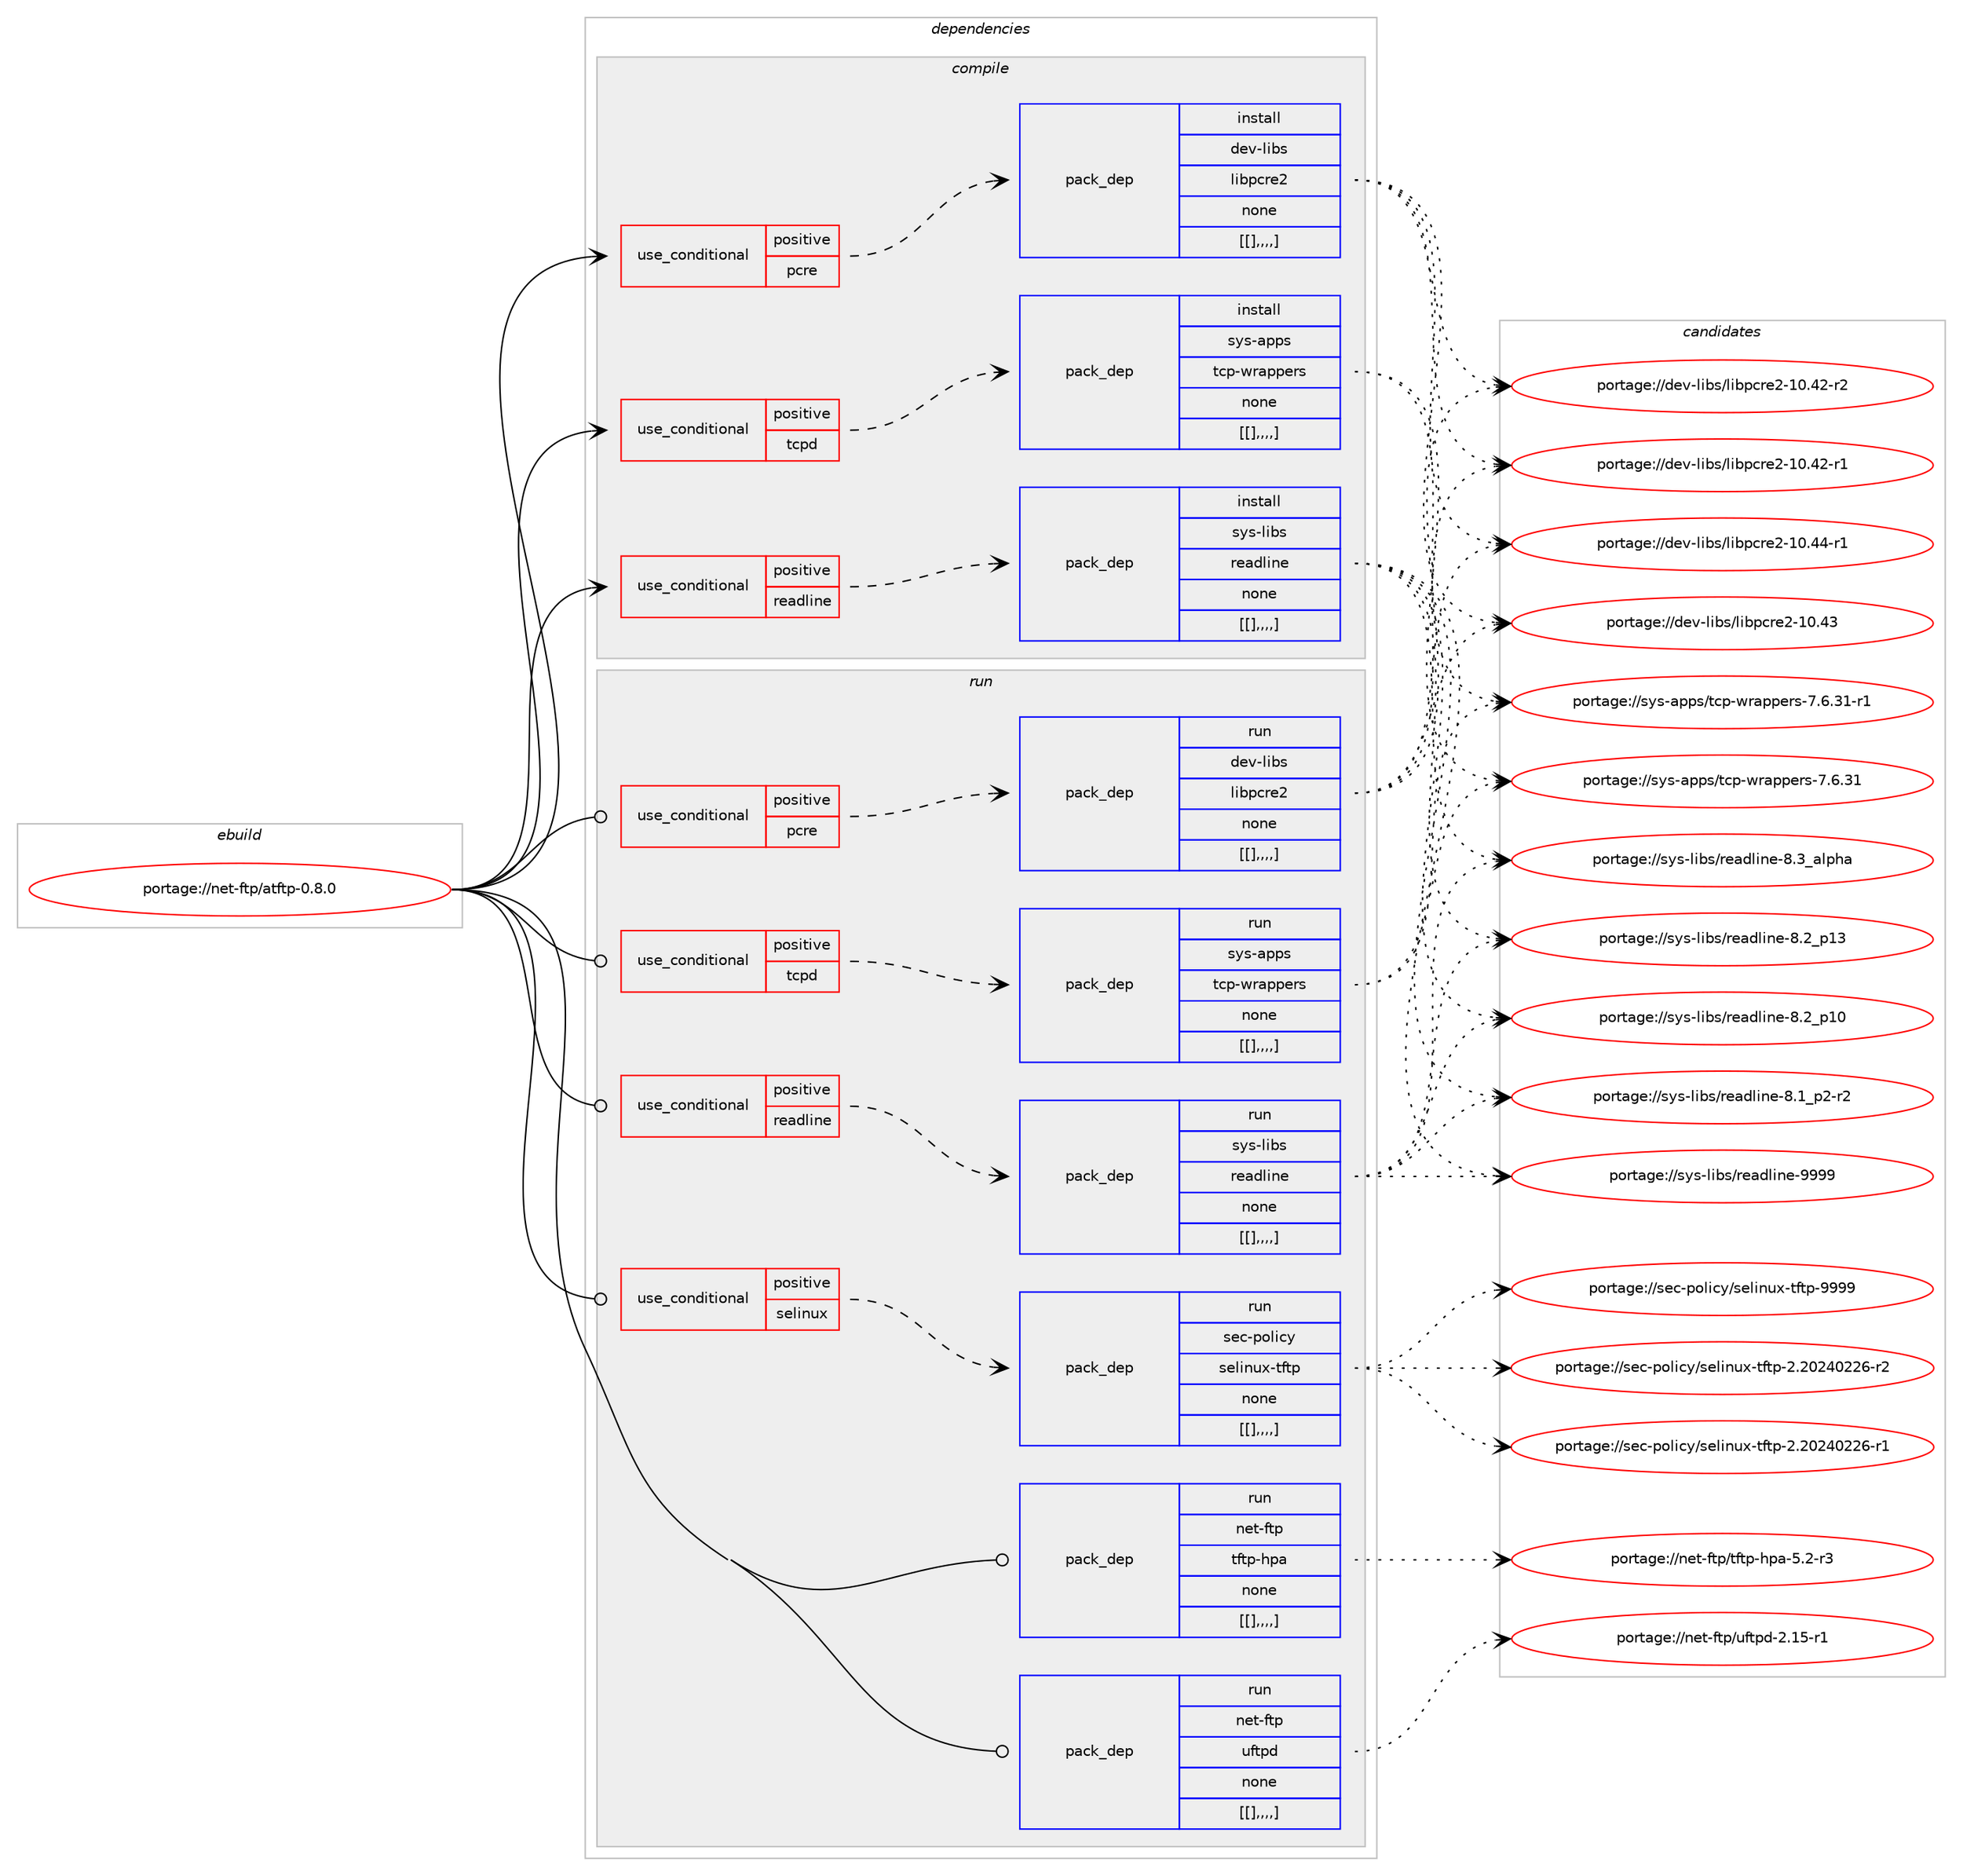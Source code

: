 digraph prolog {

# *************
# Graph options
# *************

newrank=true;
concentrate=true;
compound=true;
graph [rankdir=LR,fontname=Helvetica,fontsize=10,ranksep=1.5];#, ranksep=2.5, nodesep=0.2];
edge  [arrowhead=vee];
node  [fontname=Helvetica,fontsize=10];

# **********
# The ebuild
# **********

subgraph cluster_leftcol {
color=gray;
label=<<i>ebuild</i>>;
id [label="portage://net-ftp/atftp-0.8.0", color=red, width=4, href="../net-ftp/atftp-0.8.0.svg"];
}

# ****************
# The dependencies
# ****************

subgraph cluster_midcol {
color=gray;
label=<<i>dependencies</i>>;
subgraph cluster_compile {
fillcolor="#eeeeee";
style=filled;
label=<<i>compile</i>>;
subgraph cond95904 {
dependency368944 [label=<<TABLE BORDER="0" CELLBORDER="1" CELLSPACING="0" CELLPADDING="4"><TR><TD ROWSPAN="3" CELLPADDING="10">use_conditional</TD></TR><TR><TD>positive</TD></TR><TR><TD>pcre</TD></TR></TABLE>>, shape=none, color=red];
subgraph pack270282 {
dependency368945 [label=<<TABLE BORDER="0" CELLBORDER="1" CELLSPACING="0" CELLPADDING="4" WIDTH="220"><TR><TD ROWSPAN="6" CELLPADDING="30">pack_dep</TD></TR><TR><TD WIDTH="110">install</TD></TR><TR><TD>dev-libs</TD></TR><TR><TD>libpcre2</TD></TR><TR><TD>none</TD></TR><TR><TD>[[],,,,]</TD></TR></TABLE>>, shape=none, color=blue];
}
dependency368944:e -> dependency368945:w [weight=20,style="dashed",arrowhead="vee"];
}
id:e -> dependency368944:w [weight=20,style="solid",arrowhead="vee"];
subgraph cond95905 {
dependency368946 [label=<<TABLE BORDER="0" CELLBORDER="1" CELLSPACING="0" CELLPADDING="4"><TR><TD ROWSPAN="3" CELLPADDING="10">use_conditional</TD></TR><TR><TD>positive</TD></TR><TR><TD>readline</TD></TR></TABLE>>, shape=none, color=red];
subgraph pack270283 {
dependency368947 [label=<<TABLE BORDER="0" CELLBORDER="1" CELLSPACING="0" CELLPADDING="4" WIDTH="220"><TR><TD ROWSPAN="6" CELLPADDING="30">pack_dep</TD></TR><TR><TD WIDTH="110">install</TD></TR><TR><TD>sys-libs</TD></TR><TR><TD>readline</TD></TR><TR><TD>none</TD></TR><TR><TD>[[],,,,]</TD></TR></TABLE>>, shape=none, color=blue];
}
dependency368946:e -> dependency368947:w [weight=20,style="dashed",arrowhead="vee"];
}
id:e -> dependency368946:w [weight=20,style="solid",arrowhead="vee"];
subgraph cond95906 {
dependency368948 [label=<<TABLE BORDER="0" CELLBORDER="1" CELLSPACING="0" CELLPADDING="4"><TR><TD ROWSPAN="3" CELLPADDING="10">use_conditional</TD></TR><TR><TD>positive</TD></TR><TR><TD>tcpd</TD></TR></TABLE>>, shape=none, color=red];
subgraph pack270284 {
dependency368949 [label=<<TABLE BORDER="0" CELLBORDER="1" CELLSPACING="0" CELLPADDING="4" WIDTH="220"><TR><TD ROWSPAN="6" CELLPADDING="30">pack_dep</TD></TR><TR><TD WIDTH="110">install</TD></TR><TR><TD>sys-apps</TD></TR><TR><TD>tcp-wrappers</TD></TR><TR><TD>none</TD></TR><TR><TD>[[],,,,]</TD></TR></TABLE>>, shape=none, color=blue];
}
dependency368948:e -> dependency368949:w [weight=20,style="dashed",arrowhead="vee"];
}
id:e -> dependency368948:w [weight=20,style="solid",arrowhead="vee"];
}
subgraph cluster_compileandrun {
fillcolor="#eeeeee";
style=filled;
label=<<i>compile and run</i>>;
}
subgraph cluster_run {
fillcolor="#eeeeee";
style=filled;
label=<<i>run</i>>;
subgraph cond95907 {
dependency368950 [label=<<TABLE BORDER="0" CELLBORDER="1" CELLSPACING="0" CELLPADDING="4"><TR><TD ROWSPAN="3" CELLPADDING="10">use_conditional</TD></TR><TR><TD>positive</TD></TR><TR><TD>pcre</TD></TR></TABLE>>, shape=none, color=red];
subgraph pack270285 {
dependency368951 [label=<<TABLE BORDER="0" CELLBORDER="1" CELLSPACING="0" CELLPADDING="4" WIDTH="220"><TR><TD ROWSPAN="6" CELLPADDING="30">pack_dep</TD></TR><TR><TD WIDTH="110">run</TD></TR><TR><TD>dev-libs</TD></TR><TR><TD>libpcre2</TD></TR><TR><TD>none</TD></TR><TR><TD>[[],,,,]</TD></TR></TABLE>>, shape=none, color=blue];
}
dependency368950:e -> dependency368951:w [weight=20,style="dashed",arrowhead="vee"];
}
id:e -> dependency368950:w [weight=20,style="solid",arrowhead="odot"];
subgraph cond95908 {
dependency368952 [label=<<TABLE BORDER="0" CELLBORDER="1" CELLSPACING="0" CELLPADDING="4"><TR><TD ROWSPAN="3" CELLPADDING="10">use_conditional</TD></TR><TR><TD>positive</TD></TR><TR><TD>readline</TD></TR></TABLE>>, shape=none, color=red];
subgraph pack270286 {
dependency368953 [label=<<TABLE BORDER="0" CELLBORDER="1" CELLSPACING="0" CELLPADDING="4" WIDTH="220"><TR><TD ROWSPAN="6" CELLPADDING="30">pack_dep</TD></TR><TR><TD WIDTH="110">run</TD></TR><TR><TD>sys-libs</TD></TR><TR><TD>readline</TD></TR><TR><TD>none</TD></TR><TR><TD>[[],,,,]</TD></TR></TABLE>>, shape=none, color=blue];
}
dependency368952:e -> dependency368953:w [weight=20,style="dashed",arrowhead="vee"];
}
id:e -> dependency368952:w [weight=20,style="solid",arrowhead="odot"];
subgraph cond95909 {
dependency368954 [label=<<TABLE BORDER="0" CELLBORDER="1" CELLSPACING="0" CELLPADDING="4"><TR><TD ROWSPAN="3" CELLPADDING="10">use_conditional</TD></TR><TR><TD>positive</TD></TR><TR><TD>selinux</TD></TR></TABLE>>, shape=none, color=red];
subgraph pack270287 {
dependency368955 [label=<<TABLE BORDER="0" CELLBORDER="1" CELLSPACING="0" CELLPADDING="4" WIDTH="220"><TR><TD ROWSPAN="6" CELLPADDING="30">pack_dep</TD></TR><TR><TD WIDTH="110">run</TD></TR><TR><TD>sec-policy</TD></TR><TR><TD>selinux-tftp</TD></TR><TR><TD>none</TD></TR><TR><TD>[[],,,,]</TD></TR></TABLE>>, shape=none, color=blue];
}
dependency368954:e -> dependency368955:w [weight=20,style="dashed",arrowhead="vee"];
}
id:e -> dependency368954:w [weight=20,style="solid",arrowhead="odot"];
subgraph cond95910 {
dependency368956 [label=<<TABLE BORDER="0" CELLBORDER="1" CELLSPACING="0" CELLPADDING="4"><TR><TD ROWSPAN="3" CELLPADDING="10">use_conditional</TD></TR><TR><TD>positive</TD></TR><TR><TD>tcpd</TD></TR></TABLE>>, shape=none, color=red];
subgraph pack270288 {
dependency368957 [label=<<TABLE BORDER="0" CELLBORDER="1" CELLSPACING="0" CELLPADDING="4" WIDTH="220"><TR><TD ROWSPAN="6" CELLPADDING="30">pack_dep</TD></TR><TR><TD WIDTH="110">run</TD></TR><TR><TD>sys-apps</TD></TR><TR><TD>tcp-wrappers</TD></TR><TR><TD>none</TD></TR><TR><TD>[[],,,,]</TD></TR></TABLE>>, shape=none, color=blue];
}
dependency368956:e -> dependency368957:w [weight=20,style="dashed",arrowhead="vee"];
}
id:e -> dependency368956:w [weight=20,style="solid",arrowhead="odot"];
subgraph pack270289 {
dependency368958 [label=<<TABLE BORDER="0" CELLBORDER="1" CELLSPACING="0" CELLPADDING="4" WIDTH="220"><TR><TD ROWSPAN="6" CELLPADDING="30">pack_dep</TD></TR><TR><TD WIDTH="110">run</TD></TR><TR><TD>net-ftp</TD></TR><TR><TD>tftp-hpa</TD></TR><TR><TD>none</TD></TR><TR><TD>[[],,,,]</TD></TR></TABLE>>, shape=none, color=blue];
}
id:e -> dependency368958:w [weight=20,style="solid",arrowhead="odot"];
subgraph pack270290 {
dependency368959 [label=<<TABLE BORDER="0" CELLBORDER="1" CELLSPACING="0" CELLPADDING="4" WIDTH="220"><TR><TD ROWSPAN="6" CELLPADDING="30">pack_dep</TD></TR><TR><TD WIDTH="110">run</TD></TR><TR><TD>net-ftp</TD></TR><TR><TD>uftpd</TD></TR><TR><TD>none</TD></TR><TR><TD>[[],,,,]</TD></TR></TABLE>>, shape=none, color=blue];
}
id:e -> dependency368959:w [weight=20,style="solid",arrowhead="odot"];
}
}

# **************
# The candidates
# **************

subgraph cluster_choices {
rank=same;
color=gray;
label=<<i>candidates</i>>;

subgraph choice270282 {
color=black;
nodesep=1;
choice1001011184510810598115471081059811299114101504549484652524511449 [label="portage://dev-libs/libpcre2-10.44-r1", color=red, width=4,href="../dev-libs/libpcre2-10.44-r1.svg"];
choice100101118451081059811547108105981129911410150454948465251 [label="portage://dev-libs/libpcre2-10.43", color=red, width=4,href="../dev-libs/libpcre2-10.43.svg"];
choice1001011184510810598115471081059811299114101504549484652504511450 [label="portage://dev-libs/libpcre2-10.42-r2", color=red, width=4,href="../dev-libs/libpcre2-10.42-r2.svg"];
choice1001011184510810598115471081059811299114101504549484652504511449 [label="portage://dev-libs/libpcre2-10.42-r1", color=red, width=4,href="../dev-libs/libpcre2-10.42-r1.svg"];
dependency368945:e -> choice1001011184510810598115471081059811299114101504549484652524511449:w [style=dotted,weight="100"];
dependency368945:e -> choice100101118451081059811547108105981129911410150454948465251:w [style=dotted,weight="100"];
dependency368945:e -> choice1001011184510810598115471081059811299114101504549484652504511450:w [style=dotted,weight="100"];
dependency368945:e -> choice1001011184510810598115471081059811299114101504549484652504511449:w [style=dotted,weight="100"];
}
subgraph choice270283 {
color=black;
nodesep=1;
choice115121115451081059811547114101971001081051101014557575757 [label="portage://sys-libs/readline-9999", color=red, width=4,href="../sys-libs/readline-9999.svg"];
choice1151211154510810598115471141019710010810511010145564651959710811210497 [label="portage://sys-libs/readline-8.3_alpha", color=red, width=4,href="../sys-libs/readline-8.3_alpha.svg"];
choice1151211154510810598115471141019710010810511010145564650951124951 [label="portage://sys-libs/readline-8.2_p13", color=red, width=4,href="../sys-libs/readline-8.2_p13.svg"];
choice1151211154510810598115471141019710010810511010145564650951124948 [label="portage://sys-libs/readline-8.2_p10", color=red, width=4,href="../sys-libs/readline-8.2_p10.svg"];
choice115121115451081059811547114101971001081051101014556464995112504511450 [label="portage://sys-libs/readline-8.1_p2-r2", color=red, width=4,href="../sys-libs/readline-8.1_p2-r2.svg"];
dependency368947:e -> choice115121115451081059811547114101971001081051101014557575757:w [style=dotted,weight="100"];
dependency368947:e -> choice1151211154510810598115471141019710010810511010145564651959710811210497:w [style=dotted,weight="100"];
dependency368947:e -> choice1151211154510810598115471141019710010810511010145564650951124951:w [style=dotted,weight="100"];
dependency368947:e -> choice1151211154510810598115471141019710010810511010145564650951124948:w [style=dotted,weight="100"];
dependency368947:e -> choice115121115451081059811547114101971001081051101014556464995112504511450:w [style=dotted,weight="100"];
}
subgraph choice270284 {
color=black;
nodesep=1;
choice115121115459711211211547116991124511911497112112101114115455546544651494511449 [label="portage://sys-apps/tcp-wrappers-7.6.31-r1", color=red, width=4,href="../sys-apps/tcp-wrappers-7.6.31-r1.svg"];
choice11512111545971121121154711699112451191149711211210111411545554654465149 [label="portage://sys-apps/tcp-wrappers-7.6.31", color=red, width=4,href="../sys-apps/tcp-wrappers-7.6.31.svg"];
dependency368949:e -> choice115121115459711211211547116991124511911497112112101114115455546544651494511449:w [style=dotted,weight="100"];
dependency368949:e -> choice11512111545971121121154711699112451191149711211210111411545554654465149:w [style=dotted,weight="100"];
}
subgraph choice270285 {
color=black;
nodesep=1;
choice1001011184510810598115471081059811299114101504549484652524511449 [label="portage://dev-libs/libpcre2-10.44-r1", color=red, width=4,href="../dev-libs/libpcre2-10.44-r1.svg"];
choice100101118451081059811547108105981129911410150454948465251 [label="portage://dev-libs/libpcre2-10.43", color=red, width=4,href="../dev-libs/libpcre2-10.43.svg"];
choice1001011184510810598115471081059811299114101504549484652504511450 [label="portage://dev-libs/libpcre2-10.42-r2", color=red, width=4,href="../dev-libs/libpcre2-10.42-r2.svg"];
choice1001011184510810598115471081059811299114101504549484652504511449 [label="portage://dev-libs/libpcre2-10.42-r1", color=red, width=4,href="../dev-libs/libpcre2-10.42-r1.svg"];
dependency368951:e -> choice1001011184510810598115471081059811299114101504549484652524511449:w [style=dotted,weight="100"];
dependency368951:e -> choice100101118451081059811547108105981129911410150454948465251:w [style=dotted,weight="100"];
dependency368951:e -> choice1001011184510810598115471081059811299114101504549484652504511450:w [style=dotted,weight="100"];
dependency368951:e -> choice1001011184510810598115471081059811299114101504549484652504511449:w [style=dotted,weight="100"];
}
subgraph choice270286 {
color=black;
nodesep=1;
choice115121115451081059811547114101971001081051101014557575757 [label="portage://sys-libs/readline-9999", color=red, width=4,href="../sys-libs/readline-9999.svg"];
choice1151211154510810598115471141019710010810511010145564651959710811210497 [label="portage://sys-libs/readline-8.3_alpha", color=red, width=4,href="../sys-libs/readline-8.3_alpha.svg"];
choice1151211154510810598115471141019710010810511010145564650951124951 [label="portage://sys-libs/readline-8.2_p13", color=red, width=4,href="../sys-libs/readline-8.2_p13.svg"];
choice1151211154510810598115471141019710010810511010145564650951124948 [label="portage://sys-libs/readline-8.2_p10", color=red, width=4,href="../sys-libs/readline-8.2_p10.svg"];
choice115121115451081059811547114101971001081051101014556464995112504511450 [label="portage://sys-libs/readline-8.1_p2-r2", color=red, width=4,href="../sys-libs/readline-8.1_p2-r2.svg"];
dependency368953:e -> choice115121115451081059811547114101971001081051101014557575757:w [style=dotted,weight="100"];
dependency368953:e -> choice1151211154510810598115471141019710010810511010145564651959710811210497:w [style=dotted,weight="100"];
dependency368953:e -> choice1151211154510810598115471141019710010810511010145564650951124951:w [style=dotted,weight="100"];
dependency368953:e -> choice1151211154510810598115471141019710010810511010145564650951124948:w [style=dotted,weight="100"];
dependency368953:e -> choice115121115451081059811547114101971001081051101014556464995112504511450:w [style=dotted,weight="100"];
}
subgraph choice270287 {
color=black;
nodesep=1;
choice11510199451121111081059912147115101108105110117120451161021161124557575757 [label="portage://sec-policy/selinux-tftp-9999", color=red, width=4,href="../sec-policy/selinux-tftp-9999.svg"];
choice115101994511211110810599121471151011081051101171204511610211611245504650485052485050544511450 [label="portage://sec-policy/selinux-tftp-2.20240226-r2", color=red, width=4,href="../sec-policy/selinux-tftp-2.20240226-r2.svg"];
choice115101994511211110810599121471151011081051101171204511610211611245504650485052485050544511449 [label="portage://sec-policy/selinux-tftp-2.20240226-r1", color=red, width=4,href="../sec-policy/selinux-tftp-2.20240226-r1.svg"];
dependency368955:e -> choice11510199451121111081059912147115101108105110117120451161021161124557575757:w [style=dotted,weight="100"];
dependency368955:e -> choice115101994511211110810599121471151011081051101171204511610211611245504650485052485050544511450:w [style=dotted,weight="100"];
dependency368955:e -> choice115101994511211110810599121471151011081051101171204511610211611245504650485052485050544511449:w [style=dotted,weight="100"];
}
subgraph choice270288 {
color=black;
nodesep=1;
choice115121115459711211211547116991124511911497112112101114115455546544651494511449 [label="portage://sys-apps/tcp-wrappers-7.6.31-r1", color=red, width=4,href="../sys-apps/tcp-wrappers-7.6.31-r1.svg"];
choice11512111545971121121154711699112451191149711211210111411545554654465149 [label="portage://sys-apps/tcp-wrappers-7.6.31", color=red, width=4,href="../sys-apps/tcp-wrappers-7.6.31.svg"];
dependency368957:e -> choice115121115459711211211547116991124511911497112112101114115455546544651494511449:w [style=dotted,weight="100"];
dependency368957:e -> choice11512111545971121121154711699112451191149711211210111411545554654465149:w [style=dotted,weight="100"];
}
subgraph choice270289 {
color=black;
nodesep=1;
choice11010111645102116112471161021161124510411297455346504511451 [label="portage://net-ftp/tftp-hpa-5.2-r3", color=red, width=4,href="../net-ftp/tftp-hpa-5.2-r3.svg"];
dependency368958:e -> choice11010111645102116112471161021161124510411297455346504511451:w [style=dotted,weight="100"];
}
subgraph choice270290 {
color=black;
nodesep=1;
choice110101116451021161124711710211611210045504649534511449 [label="portage://net-ftp/uftpd-2.15-r1", color=red, width=4,href="../net-ftp/uftpd-2.15-r1.svg"];
dependency368959:e -> choice110101116451021161124711710211611210045504649534511449:w [style=dotted,weight="100"];
}
}

}
